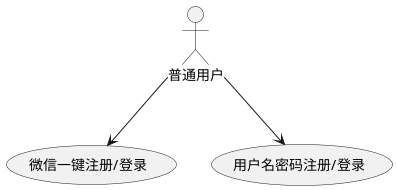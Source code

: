 /** 标题注释区
@startuml
'配置区

' 顶部
'header 食途科技
'title 登录/注册
'主体区

普通用户 --> (微信一键注册/登录)
普通用户 --> (用户名密码注册/登录)


'尾部
'caption
'说明:
'登录/注册用例
'
'end caption


'样式区
<style>

caption{
FontColor Black
}
header{
FontColor Black
FontSize 18
}
</style>

@enduml

@startuml
help themes
@enduml
